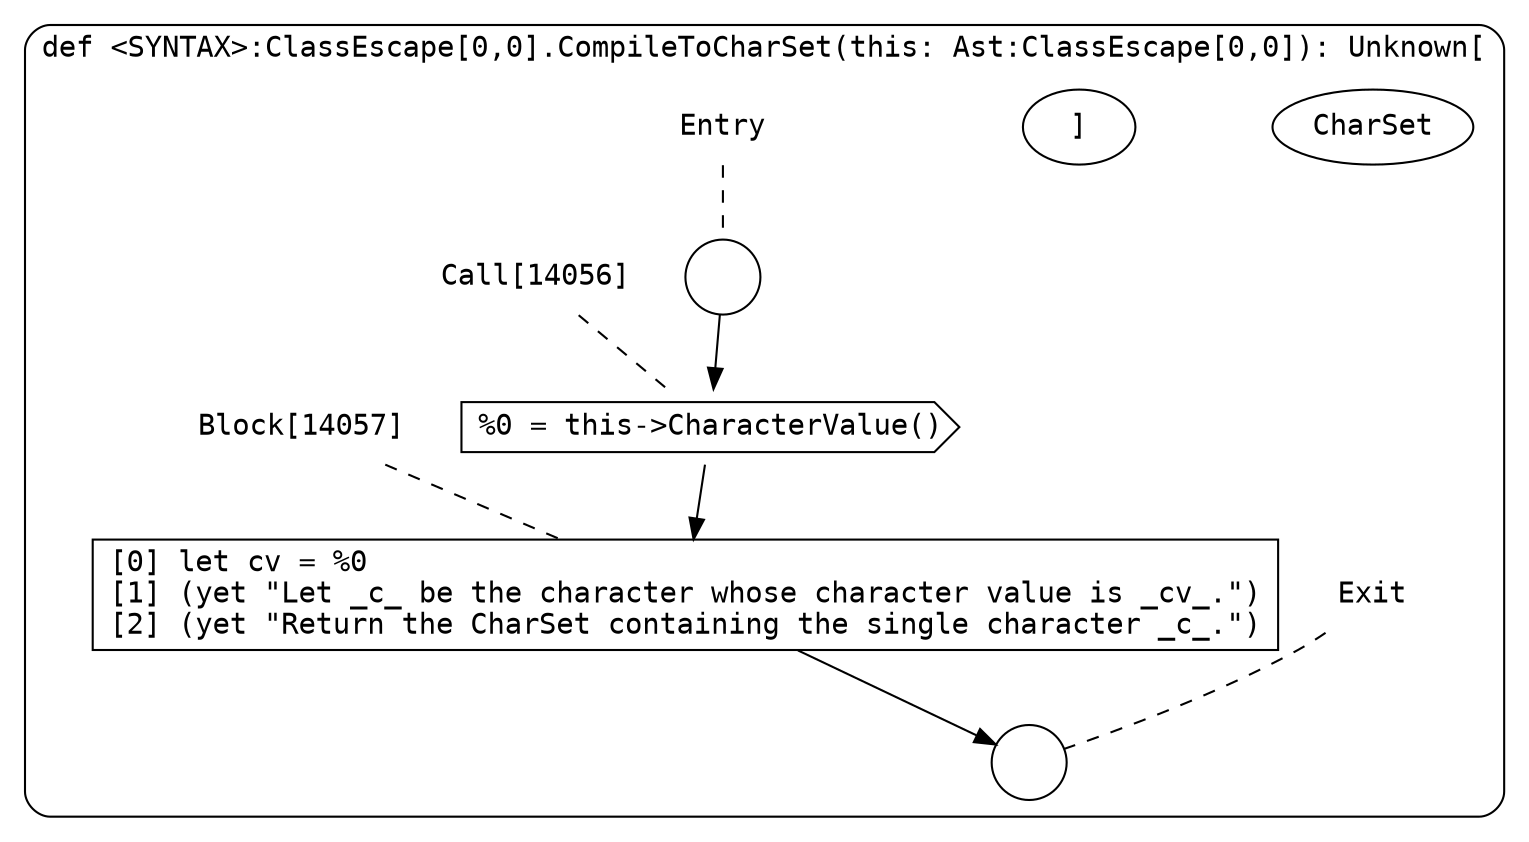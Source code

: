 digraph {
  graph [fontname = "Consolas"]
  node [fontname = "Consolas"]
  edge [fontname = "Consolas"]
  subgraph cluster2288 {
    label = "def <SYNTAX>:ClassEscape[0,0].CompileToCharSet(this: Ast:ClassEscape[0,0]): Unknown["CharSet"]"
    style = rounded
    cluster2288_entry_name [shape=none, label=<<font color="black">Entry</font>>]
    cluster2288_entry_name -> cluster2288_entry [arrowhead=none, color="black", style=dashed]
    cluster2288_entry [shape=circle label=" " color="black" fillcolor="white" style=filled]
    cluster2288_entry -> node14056 [color="black"]
    cluster2288_exit_name [shape=none, label=<<font color="black">Exit</font>>]
    cluster2288_exit_name -> cluster2288_exit [arrowhead=none, color="black", style=dashed]
    cluster2288_exit [shape=circle label=" " color="black" fillcolor="white" style=filled]
    node14056_name [shape=none, label=<<font color="black">Call[14056]</font>>]
    node14056_name -> node14056 [arrowhead=none, color="black", style=dashed]
    node14056 [shape=cds, label=<<font color="black">%0 = this-&gt;CharacterValue()</font>> color="black" fillcolor="white", style=filled]
    node14056 -> node14057 [color="black"]
    node14057_name [shape=none, label=<<font color="black">Block[14057]</font>>]
    node14057_name -> node14057 [arrowhead=none, color="black", style=dashed]
    node14057 [shape=box, label=<<font color="black">[0] let cv = %0<BR ALIGN="LEFT"/>[1] (yet &quot;Let _c_ be the character whose character value is _cv_.&quot;)<BR ALIGN="LEFT"/>[2] (yet &quot;Return the CharSet containing the single character _c_.&quot;)<BR ALIGN="LEFT"/></font>> color="black" fillcolor="white", style=filled]
    node14057 -> cluster2288_exit [color="black"]
  }
}